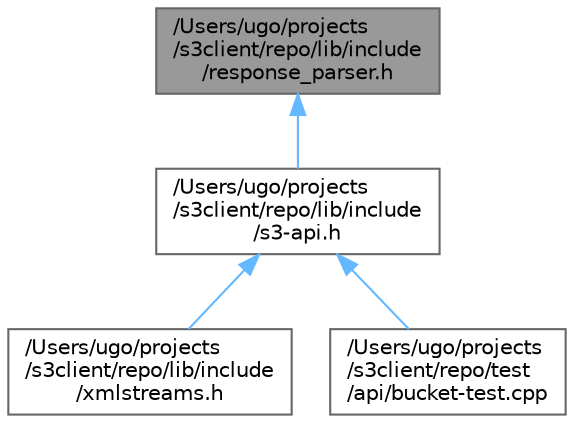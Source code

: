digraph "/Users/ugo/projects/s3client/repo/lib/include/response_parser.h"
{
 // INTERACTIVE_SVG=YES
 // LATEX_PDF_SIZE
  bgcolor="transparent";
  edge [fontname=Helvetica,fontsize=10,labelfontname=Helvetica,labelfontsize=10];
  node [fontname=Helvetica,fontsize=10,shape=box,height=0.2,width=0.4];
  Node1 [id="Node000001",label="/Users/ugo/projects\l/s3client/repo/lib/include\l/response_parser.h",height=0.2,width=0.4,color="gray40", fillcolor="grey60", style="filled", fontcolor="black",tooltip="Functions to parse XML and HTTP headers."];
  Node1 -> Node2 [id="edge1_Node000001_Node000002",dir="back",color="steelblue1",style="solid",tooltip=" "];
  Node2 [id="Node000002",label="/Users/ugo/projects\l/s3client/repo/lib/include\l/s3-api.h",height=0.2,width=0.4,color="grey40", fillcolor="white", style="filled",URL="$s3-api_8h.html",tooltip="declarations of S3Api class."];
  Node2 -> Node3 [id="edge2_Node000002_Node000003",dir="back",color="steelblue1",style="solid",tooltip=" "];
  Node3 [id="Node000003",label="/Users/ugo/projects\l/s3client/repo/lib/include\l/xmlstreams.h",height=0.2,width=0.4,color="grey40", fillcolor="white", style="filled",URL="$xmlstreams_8h.html",tooltip="xml parser and generator."];
  Node2 -> Node4 [id="edge3_Node000002_Node000004",dir="back",color="steelblue1",style="solid",tooltip=" "];
  Node4 [id="Node000004",label="/Users/ugo/projects\l/s3client/repo/test\l/api/bucket-test.cpp",height=0.2,width=0.4,color="grey40", fillcolor="white", style="filled",URL="$bucket-test_8cpp.html",tooltip="bucket tests"];
}
